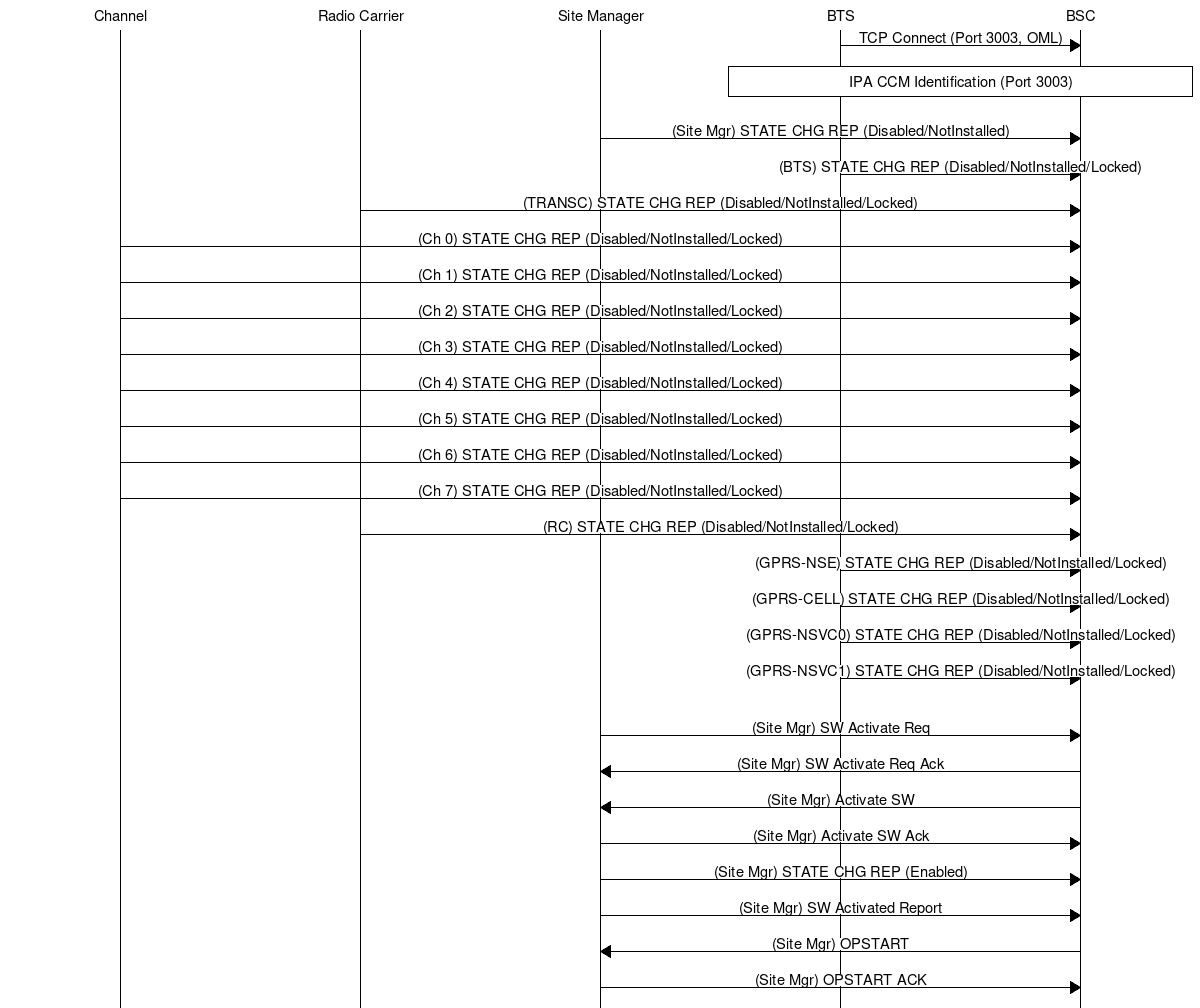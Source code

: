 msc {
	hscale = 2;

	chan [label="Channel"], rc [label="Radio Carrier"], smg [label="Site Manager"], bts [label="BTS"], bsc [label="BSC"];

	bts => bsc  [label="TCP Connect (Port 3003, OML)"];
	bts box bsc [label="IPA CCM Identification (Port 3003)"];
	|||;
	smg => bsc  [label="(Site Mgr) STATE CHG REP (Disabled/NotInstalled)"];
	bts => bsc  [label="(BTS) STATE CHG REP (Disabled/NotInstalled/Locked)"];
	rc => bsc   [label="(TRANSC) STATE CHG REP (Disabled/NotInstalled/Locked)"];
	chan => bsc [label="(Ch 0) STATE CHG REP (Disabled/NotInstalled/Locked)"];
	chan => bsc [label="(Ch 1) STATE CHG REP (Disabled/NotInstalled/Locked)"];
	chan => bsc [label="(Ch 2) STATE CHG REP (Disabled/NotInstalled/Locked)"];
	chan => bsc [label="(Ch 3) STATE CHG REP (Disabled/NotInstalled/Locked)"];
	chan => bsc [label="(Ch 4) STATE CHG REP (Disabled/NotInstalled/Locked)"];
	chan => bsc [label="(Ch 5) STATE CHG REP (Disabled/NotInstalled/Locked)"];
	chan => bsc [label="(Ch 6) STATE CHG REP (Disabled/NotInstalled/Locked)"];
	chan => bsc [label="(Ch 7) STATE CHG REP (Disabled/NotInstalled/Locked)"];
	rc => bsc   [label="(RC) STATE CHG REP (Disabled/NotInstalled/Locked)"];
	bts => bsc  [label="(GPRS-NSE) STATE CHG REP (Disabled/NotInstalled/Locked)"];
	bts => bsc  [label="(GPRS-CELL) STATE CHG REP (Disabled/NotInstalled/Locked)"];
	bts => bsc  [label="(GPRS-NSVC0) STATE CHG REP (Disabled/NotInstalled/Locked)"];
	bts => bsc  [label="(GPRS-NSVC1) STATE CHG REP (Disabled/NotInstalled/Locked)"];
	|||;
	smg => bsc  [label="(Site Mgr) SW Activate Req"];
	smg <= bsc  [label="(Site Mgr) SW Activate Req Ack"];
	smg <= bsc  [label="(Site Mgr) Activate SW"];
	smg => bsc  [label="(Site Mgr) Activate SW Ack"];
	smg => bsc  [label="(Site Mgr) STATE CHG REP (Enabled)"];
	smg => bsc  [label="(Site Mgr) SW Activated Report"];
	smg <= bsc  [label="(Site Mgr) OPSTART"];
	smg => bsc  [label="(Site Mgr) OPSTART ACK"];
}
